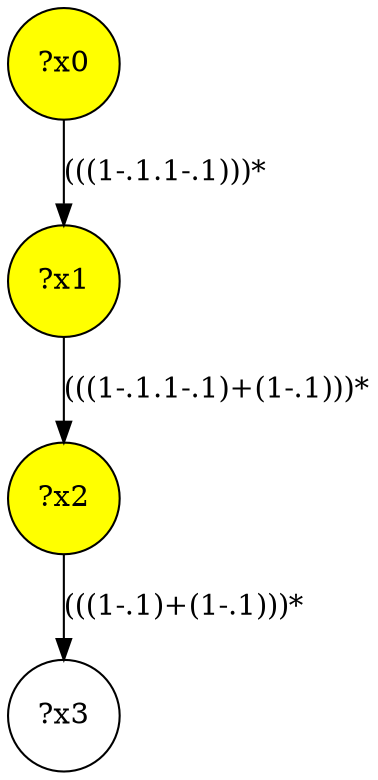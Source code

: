 digraph g {
	x0 [fillcolor="yellow", style="filled," shape=circle, label="?x0"];
	x2 [fillcolor="yellow", style="filled," shape=circle, label="?x2"];
	x1 [fillcolor="yellow", style="filled," shape=circle, label="?x1"];
	x0 -> x1 [label="(((1-.1.1-.1)))*"];
	x1 -> x2 [label="(((1-.1.1-.1)+(1-.1)))*"];
	x3 [shape=circle, label="?x3"];
	x2 -> x3 [label="(((1-.1)+(1-.1)))*"];
}
